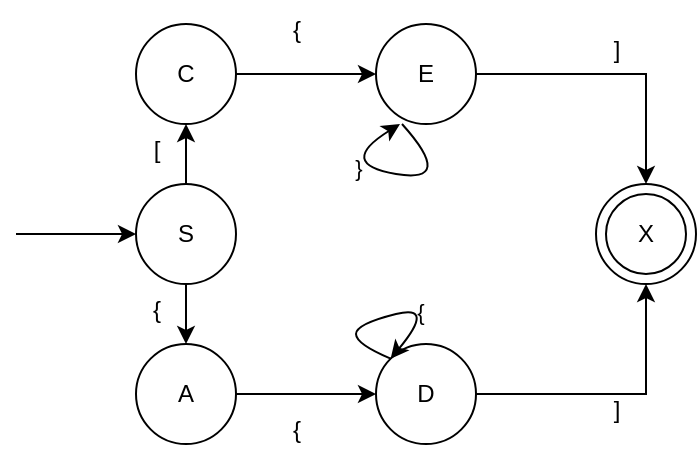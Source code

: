 <mxfile version="26.2.5">
  <diagram name="Страница — 1" id="Bs9hl7EJvzK3aSVxohyI">
    <mxGraphModel dx="1059" dy="478" grid="1" gridSize="10" guides="1" tooltips="1" connect="1" arrows="1" fold="1" page="1" pageScale="1" pageWidth="827" pageHeight="1169" math="0" shadow="0">
      <root>
        <mxCell id="0" />
        <mxCell id="1" parent="0" />
        <mxCell id="p0av2jwLTRedCg7sPQxk-1" value="" style="ellipse;whiteSpace=wrap;html=1;" vertex="1" parent="1">
          <mxGeometry x="450" y="280" width="50" height="50" as="geometry" />
        </mxCell>
        <mxCell id="p0av2jwLTRedCg7sPQxk-2" value="X" style="ellipse;whiteSpace=wrap;html=1;" vertex="1" parent="1">
          <mxGeometry x="455" y="285" width="40" height="40" as="geometry" />
        </mxCell>
        <mxCell id="p0av2jwLTRedCg7sPQxk-53" style="edgeStyle=orthogonalEdgeStyle;rounded=0;orthogonalLoop=1;jettySize=auto;html=1;entryX=0.5;entryY=1;entryDx=0;entryDy=0;" edge="1" parent="1" source="p0av2jwLTRedCg7sPQxk-3" target="p0av2jwLTRedCg7sPQxk-1">
          <mxGeometry relative="1" as="geometry" />
        </mxCell>
        <mxCell id="p0av2jwLTRedCg7sPQxk-3" value="D" style="ellipse;whiteSpace=wrap;html=1;" vertex="1" parent="1">
          <mxGeometry x="340" y="360" width="50" height="50" as="geometry" />
        </mxCell>
        <mxCell id="p0av2jwLTRedCg7sPQxk-19" style="edgeStyle=orthogonalEdgeStyle;rounded=0;orthogonalLoop=1;jettySize=auto;html=1;entryX=0;entryY=0.5;entryDx=0;entryDy=0;" edge="1" parent="1" source="p0av2jwLTRedCg7sPQxk-4" target="p0av2jwLTRedCg7sPQxk-3">
          <mxGeometry relative="1" as="geometry" />
        </mxCell>
        <mxCell id="p0av2jwLTRedCg7sPQxk-4" value="A" style="ellipse;whiteSpace=wrap;html=1;" vertex="1" parent="1">
          <mxGeometry x="220" y="360" width="50" height="50" as="geometry" />
        </mxCell>
        <mxCell id="p0av2jwLTRedCg7sPQxk-17" style="edgeStyle=orthogonalEdgeStyle;rounded=0;orthogonalLoop=1;jettySize=auto;html=1;exitX=0.5;exitY=0;exitDx=0;exitDy=0;entryX=0.5;entryY=1;entryDx=0;entryDy=0;" edge="1" parent="1" source="p0av2jwLTRedCg7sPQxk-6" target="p0av2jwLTRedCg7sPQxk-9">
          <mxGeometry relative="1" as="geometry" />
        </mxCell>
        <mxCell id="p0av2jwLTRedCg7sPQxk-18" style="edgeStyle=orthogonalEdgeStyle;rounded=0;orthogonalLoop=1;jettySize=auto;html=1;entryX=0.5;entryY=0;entryDx=0;entryDy=0;" edge="1" parent="1" source="p0av2jwLTRedCg7sPQxk-6" target="p0av2jwLTRedCg7sPQxk-4">
          <mxGeometry relative="1" as="geometry" />
        </mxCell>
        <mxCell id="p0av2jwLTRedCg7sPQxk-6" value="S" style="ellipse;whiteSpace=wrap;html=1;" vertex="1" parent="1">
          <mxGeometry x="220" y="280" width="50" height="50" as="geometry" />
        </mxCell>
        <mxCell id="p0av2jwLTRedCg7sPQxk-54" style="edgeStyle=orthogonalEdgeStyle;rounded=0;orthogonalLoop=1;jettySize=auto;html=1;entryX=0.5;entryY=0;entryDx=0;entryDy=0;" edge="1" parent="1" source="p0av2jwLTRedCg7sPQxk-8" target="p0av2jwLTRedCg7sPQxk-1">
          <mxGeometry relative="1" as="geometry" />
        </mxCell>
        <mxCell id="p0av2jwLTRedCg7sPQxk-8" value="E" style="ellipse;whiteSpace=wrap;html=1;" vertex="1" parent="1">
          <mxGeometry x="340" y="200" width="50" height="50" as="geometry" />
        </mxCell>
        <mxCell id="p0av2jwLTRedCg7sPQxk-15" style="edgeStyle=orthogonalEdgeStyle;rounded=0;orthogonalLoop=1;jettySize=auto;html=1;entryX=0;entryY=0.5;entryDx=0;entryDy=0;" edge="1" parent="1" source="p0av2jwLTRedCg7sPQxk-9" target="p0av2jwLTRedCg7sPQxk-8">
          <mxGeometry relative="1" as="geometry" />
        </mxCell>
        <mxCell id="p0av2jwLTRedCg7sPQxk-9" value="С" style="ellipse;whiteSpace=wrap;html=1;" vertex="1" parent="1">
          <mxGeometry x="220" y="200" width="50" height="50" as="geometry" />
        </mxCell>
        <mxCell id="p0av2jwLTRedCg7sPQxk-13" value="" style="endArrow=classic;html=1;rounded=0;entryX=0;entryY=0.5;entryDx=0;entryDy=0;" edge="1" parent="1" target="p0av2jwLTRedCg7sPQxk-6">
          <mxGeometry width="50" height="50" relative="1" as="geometry">
            <mxPoint x="160" y="305" as="sourcePoint" />
            <mxPoint x="220" y="300" as="targetPoint" />
          </mxGeometry>
        </mxCell>
        <mxCell id="p0av2jwLTRedCg7sPQxk-31" value="" style="curved=1;endArrow=classic;html=1;rounded=0;entryX=0;entryY=0;entryDx=0;entryDy=0;exitX=0;exitY=0;exitDx=0;exitDy=0;" edge="1" parent="1" source="p0av2jwLTRedCg7sPQxk-3" target="p0av2jwLTRedCg7sPQxk-3">
          <mxGeometry width="50" height="50" relative="1" as="geometry">
            <mxPoint x="310" y="374" as="sourcePoint" />
            <mxPoint x="210" y="350" as="targetPoint" />
            <Array as="points">
              <mxPoint x="330" y="360" />
              <mxPoint x="330" y="350" />
              <mxPoint x="370" y="340" />
            </Array>
          </mxGeometry>
        </mxCell>
        <mxCell id="p0av2jwLTRedCg7sPQxk-46" value="{" style="edgeLabel;html=1;align=center;verticalAlign=middle;resizable=0;points=[];" vertex="1" connectable="0" parent="p0av2jwLTRedCg7sPQxk-31">
          <mxGeometry x="0.17" y="-2" relative="1" as="geometry">
            <mxPoint as="offset" />
          </mxGeometry>
        </mxCell>
        <mxCell id="p0av2jwLTRedCg7sPQxk-32" value="" style="curved=1;endArrow=classic;html=1;rounded=0;exitX=0.26;exitY=1;exitDx=0;exitDy=0;entryX=0.24;entryY=1;entryDx=0;entryDy=0;entryPerimeter=0;exitPerimeter=0;" edge="1" parent="1" source="p0av2jwLTRedCg7sPQxk-8" target="p0av2jwLTRedCg7sPQxk-8">
          <mxGeometry width="50" height="50" relative="1" as="geometry">
            <mxPoint x="280" y="310" as="sourcePoint" />
            <mxPoint x="330" y="260" as="targetPoint" />
            <Array as="points">
              <mxPoint x="380" y="280" />
              <mxPoint x="320" y="270" />
            </Array>
          </mxGeometry>
        </mxCell>
        <mxCell id="p0av2jwLTRedCg7sPQxk-36" value="}" style="edgeLabel;html=1;align=center;verticalAlign=middle;resizable=0;points=[];" vertex="1" connectable="0" parent="p0av2jwLTRedCg7sPQxk-32">
          <mxGeometry x="0.575" y="-7" relative="1" as="geometry">
            <mxPoint as="offset" />
          </mxGeometry>
        </mxCell>
        <mxCell id="p0av2jwLTRedCg7sPQxk-55" value="{" style="text;html=1;align=center;verticalAlign=middle;resizable=0;points=[];autosize=1;strokeColor=none;fillColor=none;" vertex="1" parent="1">
          <mxGeometry x="215" y="328" width="30" height="30" as="geometry" />
        </mxCell>
        <mxCell id="p0av2jwLTRedCg7sPQxk-56" value="[" style="text;html=1;align=center;verticalAlign=middle;resizable=0;points=[];autosize=1;strokeColor=none;fillColor=none;" vertex="1" parent="1">
          <mxGeometry x="215" y="248" width="30" height="30" as="geometry" />
        </mxCell>
        <mxCell id="p0av2jwLTRedCg7sPQxk-57" value="{" style="text;html=1;align=center;verticalAlign=middle;resizable=0;points=[];autosize=1;strokeColor=none;fillColor=none;" vertex="1" parent="1">
          <mxGeometry x="285" y="388" width="30" height="30" as="geometry" />
        </mxCell>
        <mxCell id="p0av2jwLTRedCg7sPQxk-58" value="{" style="text;html=1;align=center;verticalAlign=middle;resizable=0;points=[];autosize=1;strokeColor=none;fillColor=none;" vertex="1" parent="1">
          <mxGeometry x="285" y="188" width="30" height="30" as="geometry" />
        </mxCell>
        <mxCell id="p0av2jwLTRedCg7sPQxk-59" value="]" style="text;html=1;align=center;verticalAlign=middle;resizable=0;points=[];autosize=1;strokeColor=none;fillColor=none;" vertex="1" parent="1">
          <mxGeometry x="445" y="198" width="30" height="30" as="geometry" />
        </mxCell>
        <mxCell id="p0av2jwLTRedCg7sPQxk-60" value="]" style="text;html=1;align=center;verticalAlign=middle;resizable=0;points=[];autosize=1;strokeColor=none;fillColor=none;" vertex="1" parent="1">
          <mxGeometry x="445" y="378" width="30" height="30" as="geometry" />
        </mxCell>
      </root>
    </mxGraphModel>
  </diagram>
</mxfile>
